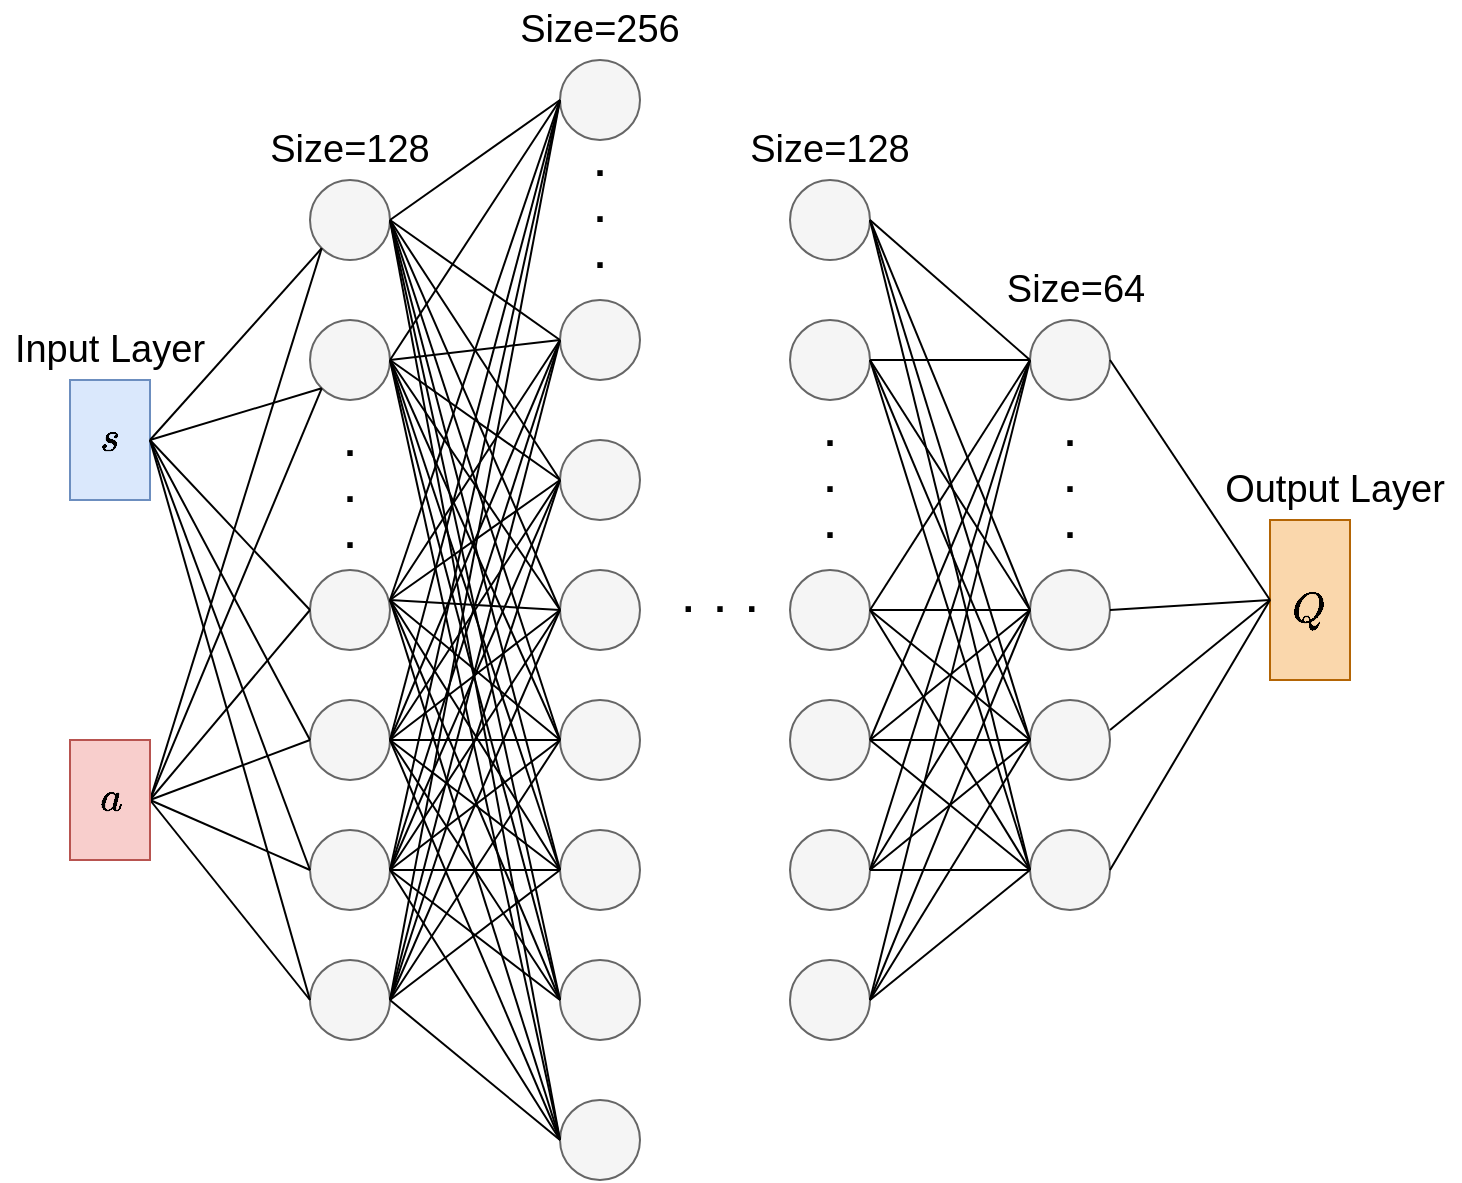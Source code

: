 <mxfile version="17.4.3" type="github">
  <diagram id="6qGb-m4VOtxLupn2UpQv" name="Page-1">
    <mxGraphModel dx="1422" dy="1941" grid="1" gridSize="10" guides="1" tooltips="1" connect="1" arrows="1" fold="1" page="1" pageScale="1" pageWidth="827" pageHeight="1169" math="1" shadow="0">
      <root>
        <mxCell id="0" />
        <mxCell id="1" parent="0" />
        <mxCell id="VIPwS41OTMi2czmI6bJl-1" value="" style="rounded=0;whiteSpace=wrap;html=1;fillColor=#dae8fc;strokeColor=#6c8ebf;" parent="1" vertex="1">
          <mxGeometry x="160" y="170" width="40" height="60" as="geometry" />
        </mxCell>
        <mxCell id="VIPwS41OTMi2czmI6bJl-4" value="&lt;b&gt;&lt;font style=&quot;font-size: 18px&quot;&gt;$$s$$&lt;/font&gt;&lt;/b&gt;" style="text;html=1;strokeColor=none;fillColor=none;align=center;verticalAlign=middle;whiteSpace=wrap;rounded=0;" parent="1" vertex="1">
          <mxGeometry x="162.5" y="187.5" width="35" height="25" as="geometry" />
        </mxCell>
        <mxCell id="VIPwS41OTMi2czmI6bJl-7" value="" style="ellipse;whiteSpace=wrap;html=1;aspect=fixed;fontSize=18;fillColor=#f5f5f5;fontColor=#333333;strokeColor=#666666;" parent="1" vertex="1">
          <mxGeometry x="280" y="460" width="40" height="40" as="geometry" />
        </mxCell>
        <mxCell id="VIPwS41OTMi2czmI6bJl-8" value="" style="ellipse;whiteSpace=wrap;html=1;aspect=fixed;fontSize=18;fillColor=#f5f5f5;fontColor=#333333;strokeColor=#666666;" parent="1" vertex="1">
          <mxGeometry x="280" y="265" width="40" height="40" as="geometry" />
        </mxCell>
        <mxCell id="VIPwS41OTMi2czmI6bJl-9" value="" style="ellipse;whiteSpace=wrap;html=1;aspect=fixed;fontSize=18;fillColor=#f5f5f5;fontColor=#333333;strokeColor=#666666;" parent="1" vertex="1">
          <mxGeometry x="280" y="140" width="40" height="40" as="geometry" />
        </mxCell>
        <mxCell id="VIPwS41OTMi2czmI6bJl-10" value="" style="ellipse;whiteSpace=wrap;html=1;aspect=fixed;fontSize=18;fillColor=#f5f5f5;fontColor=#333333;strokeColor=#666666;" parent="1" vertex="1">
          <mxGeometry x="280" y="330" width="40" height="40" as="geometry" />
        </mxCell>
        <mxCell id="VIPwS41OTMi2czmI6bJl-11" value="" style="ellipse;whiteSpace=wrap;html=1;aspect=fixed;fontSize=18;fillColor=#f5f5f5;fontColor=#333333;strokeColor=#666666;" parent="1" vertex="1">
          <mxGeometry x="280" y="395" width="40" height="40" as="geometry" />
        </mxCell>
        <mxCell id="VIPwS41OTMi2czmI6bJl-12" value="&lt;div&gt;&lt;b&gt;.&lt;/b&gt;&lt;/div&gt;&lt;div&gt;&lt;b&gt;.&lt;/b&gt;&lt;/div&gt;&lt;div&gt;&lt;b&gt;.&lt;br&gt;&lt;/b&gt;&lt;/div&gt;" style="text;html=1;strokeColor=none;fillColor=none;align=center;verticalAlign=middle;whiteSpace=wrap;rounded=0;fontSize=19;" parent="1" vertex="1">
          <mxGeometry x="395" y="70" width="60" height="30" as="geometry" />
        </mxCell>
        <mxCell id="VIPwS41OTMi2czmI6bJl-13" value="" style="ellipse;whiteSpace=wrap;html=1;aspect=fixed;fontSize=18;fillColor=#f5f5f5;fontColor=#333333;strokeColor=#666666;" parent="1" vertex="1">
          <mxGeometry x="280" y="70" width="40" height="40" as="geometry" />
        </mxCell>
        <mxCell id="VIPwS41OTMi2czmI6bJl-14" value="" style="endArrow=none;html=1;rounded=0;fontSize=19;entryX=0;entryY=1;entryDx=0;entryDy=0;" parent="1" target="VIPwS41OTMi2czmI6bJl-13" edge="1">
          <mxGeometry width="50" height="50" relative="1" as="geometry">
            <mxPoint x="200" y="200" as="sourcePoint" />
            <mxPoint x="250" y="150" as="targetPoint" />
          </mxGeometry>
        </mxCell>
        <mxCell id="VIPwS41OTMi2czmI6bJl-15" value="" style="endArrow=none;html=1;rounded=0;fontSize=19;entryX=0;entryY=1;entryDx=0;entryDy=0;" parent="1" target="VIPwS41OTMi2czmI6bJl-9" edge="1">
          <mxGeometry width="50" height="50" relative="1" as="geometry">
            <mxPoint x="200" y="200" as="sourcePoint" />
            <mxPoint x="250" y="150" as="targetPoint" />
          </mxGeometry>
        </mxCell>
        <mxCell id="VIPwS41OTMi2czmI6bJl-16" value="" style="endArrow=none;html=1;rounded=0;fontSize=19;entryX=0;entryY=0.5;entryDx=0;entryDy=0;" parent="1" target="VIPwS41OTMi2czmI6bJl-8" edge="1">
          <mxGeometry width="50" height="50" relative="1" as="geometry">
            <mxPoint x="200" y="200" as="sourcePoint" />
            <mxPoint x="250" y="150" as="targetPoint" />
          </mxGeometry>
        </mxCell>
        <mxCell id="VIPwS41OTMi2czmI6bJl-17" value="" style="endArrow=none;html=1;rounded=0;fontSize=19;entryX=0;entryY=0.5;entryDx=0;entryDy=0;" parent="1" target="VIPwS41OTMi2czmI6bJl-10" edge="1">
          <mxGeometry width="50" height="50" relative="1" as="geometry">
            <mxPoint x="200" y="200" as="sourcePoint" />
            <mxPoint x="250" y="150" as="targetPoint" />
          </mxGeometry>
        </mxCell>
        <mxCell id="VIPwS41OTMi2czmI6bJl-18" value="" style="endArrow=none;html=1;rounded=0;fontSize=19;entryX=0;entryY=0.5;entryDx=0;entryDy=0;" parent="1" target="VIPwS41OTMi2czmI6bJl-11" edge="1">
          <mxGeometry width="50" height="50" relative="1" as="geometry">
            <mxPoint x="200" y="200" as="sourcePoint" />
            <mxPoint x="250" y="150" as="targetPoint" />
          </mxGeometry>
        </mxCell>
        <mxCell id="VIPwS41OTMi2czmI6bJl-19" value="" style="endArrow=none;html=1;rounded=0;fontSize=19;entryX=0;entryY=0.5;entryDx=0;entryDy=0;" parent="1" target="VIPwS41OTMi2czmI6bJl-7" edge="1">
          <mxGeometry width="50" height="50" relative="1" as="geometry">
            <mxPoint x="200" y="200" as="sourcePoint" />
            <mxPoint x="250" y="150" as="targetPoint" />
          </mxGeometry>
        </mxCell>
        <mxCell id="VIPwS41OTMi2czmI6bJl-26" value="" style="endArrow=none;html=1;rounded=0;fontSize=19;entryX=0;entryY=1;entryDx=0;entryDy=0;" parent="1" target="VIPwS41OTMi2czmI6bJl-13" edge="1">
          <mxGeometry width="50" height="50" relative="1" as="geometry">
            <mxPoint x="200" y="380" as="sourcePoint" />
            <mxPoint x="250" y="330" as="targetPoint" />
          </mxGeometry>
        </mxCell>
        <mxCell id="VIPwS41OTMi2czmI6bJl-27" value="" style="endArrow=none;html=1;rounded=0;fontSize=19;entryX=0;entryY=1;entryDx=0;entryDy=0;" parent="1" target="VIPwS41OTMi2czmI6bJl-9" edge="1">
          <mxGeometry width="50" height="50" relative="1" as="geometry">
            <mxPoint x="200" y="380" as="sourcePoint" />
            <mxPoint x="250" y="330" as="targetPoint" />
          </mxGeometry>
        </mxCell>
        <mxCell id="VIPwS41OTMi2czmI6bJl-28" value="" style="endArrow=none;html=1;rounded=0;fontSize=19;entryX=0;entryY=0.5;entryDx=0;entryDy=0;" parent="1" target="VIPwS41OTMi2czmI6bJl-8" edge="1">
          <mxGeometry width="50" height="50" relative="1" as="geometry">
            <mxPoint x="200" y="380" as="sourcePoint" />
            <mxPoint x="250" y="330" as="targetPoint" />
          </mxGeometry>
        </mxCell>
        <mxCell id="VIPwS41OTMi2czmI6bJl-29" value="" style="endArrow=none;html=1;rounded=0;fontSize=19;entryX=0;entryY=0.5;entryDx=0;entryDy=0;" parent="1" target="VIPwS41OTMi2czmI6bJl-10" edge="1">
          <mxGeometry width="50" height="50" relative="1" as="geometry">
            <mxPoint x="200" y="380" as="sourcePoint" />
            <mxPoint x="250" y="330" as="targetPoint" />
          </mxGeometry>
        </mxCell>
        <mxCell id="VIPwS41OTMi2czmI6bJl-30" value="" style="endArrow=none;html=1;rounded=0;fontSize=19;entryX=0;entryY=0.5;entryDx=0;entryDy=0;" parent="1" target="VIPwS41OTMi2czmI6bJl-11" edge="1">
          <mxGeometry width="50" height="50" relative="1" as="geometry">
            <mxPoint x="200" y="380" as="sourcePoint" />
            <mxPoint x="240" y="410" as="targetPoint" />
          </mxGeometry>
        </mxCell>
        <mxCell id="VIPwS41OTMi2czmI6bJl-31" value="" style="endArrow=none;html=1;rounded=0;fontSize=19;entryX=0;entryY=0.5;entryDx=0;entryDy=0;" parent="1" target="VIPwS41OTMi2czmI6bJl-7" edge="1">
          <mxGeometry width="50" height="50" relative="1" as="geometry">
            <mxPoint x="200" y="380" as="sourcePoint" />
            <mxPoint x="240" y="480" as="targetPoint" />
          </mxGeometry>
        </mxCell>
        <mxCell id="VIPwS41OTMi2czmI6bJl-32" value="Input Layer" style="text;html=1;strokeColor=none;fillColor=none;align=center;verticalAlign=middle;whiteSpace=wrap;rounded=0;fontSize=19;" parent="1" vertex="1">
          <mxGeometry x="125" y="140" width="110" height="30" as="geometry" />
        </mxCell>
        <mxCell id="VIPwS41OTMi2czmI6bJl-33" value="" style="ellipse;whiteSpace=wrap;html=1;aspect=fixed;fontSize=18;fillColor=#f5f5f5;fontColor=#333333;strokeColor=#666666;" parent="1" vertex="1">
          <mxGeometry x="405" y="10" width="40" height="40" as="geometry" />
        </mxCell>
        <mxCell id="VIPwS41OTMi2czmI6bJl-34" value="" style="ellipse;whiteSpace=wrap;html=1;aspect=fixed;fontSize=18;fillColor=#f5f5f5;fontColor=#333333;strokeColor=#666666;" parent="1" vertex="1">
          <mxGeometry x="405" y="130" width="40" height="40" as="geometry" />
        </mxCell>
        <mxCell id="VIPwS41OTMi2czmI6bJl-35" value="" style="ellipse;whiteSpace=wrap;html=1;aspect=fixed;fontSize=18;fillColor=#f5f5f5;fontColor=#333333;strokeColor=#666666;" parent="1" vertex="1">
          <mxGeometry x="405" y="265" width="40" height="40" as="geometry" />
        </mxCell>
        <mxCell id="VIPwS41OTMi2czmI6bJl-36" value="Size=128" style="text;html=1;strokeColor=none;fillColor=none;align=center;verticalAlign=middle;whiteSpace=wrap;rounded=0;fontSize=19;" parent="1" vertex="1">
          <mxGeometry x="245" y="40" width="110" height="30" as="geometry" />
        </mxCell>
        <mxCell id="VIPwS41OTMi2czmI6bJl-37" value="Size=256" style="text;html=1;strokeColor=none;fillColor=none;align=center;verticalAlign=middle;whiteSpace=wrap;rounded=0;fontSize=19;" parent="1" vertex="1">
          <mxGeometry x="370" y="-20" width="110" height="30" as="geometry" />
        </mxCell>
        <mxCell id="VIPwS41OTMi2czmI6bJl-38" value="&lt;div&gt;&lt;b&gt;.&lt;/b&gt;&lt;/div&gt;&lt;div&gt;&lt;b&gt;.&lt;/b&gt;&lt;/div&gt;&lt;div&gt;&lt;b&gt;.&lt;br&gt;&lt;/b&gt;&lt;/div&gt;" style="text;html=1;strokeColor=none;fillColor=none;align=center;verticalAlign=middle;whiteSpace=wrap;rounded=0;fontSize=19;" parent="1" vertex="1">
          <mxGeometry x="270" y="210" width="60" height="30" as="geometry" />
        </mxCell>
        <mxCell id="VIPwS41OTMi2czmI6bJl-39" value="" style="ellipse;whiteSpace=wrap;html=1;aspect=fixed;fontSize=18;fillColor=#f5f5f5;fontColor=#333333;strokeColor=#666666;" parent="1" vertex="1">
          <mxGeometry x="405" y="330" width="40" height="40" as="geometry" />
        </mxCell>
        <mxCell id="VIPwS41OTMi2czmI6bJl-40" value="" style="ellipse;whiteSpace=wrap;html=1;aspect=fixed;fontSize=18;fillColor=#f5f5f5;fontColor=#333333;strokeColor=#666666;" parent="1" vertex="1">
          <mxGeometry x="405" y="395" width="40" height="40" as="geometry" />
        </mxCell>
        <mxCell id="VIPwS41OTMi2czmI6bJl-41" value="" style="ellipse;whiteSpace=wrap;html=1;aspect=fixed;fontSize=18;fillColor=#f5f5f5;fontColor=#333333;strokeColor=#666666;" parent="1" vertex="1">
          <mxGeometry x="405" y="460" width="40" height="40" as="geometry" />
        </mxCell>
        <mxCell id="VIPwS41OTMi2czmI6bJl-42" value="" style="ellipse;whiteSpace=wrap;html=1;aspect=fixed;fontSize=18;fillColor=#f5f5f5;fontColor=#333333;strokeColor=#666666;" parent="1" vertex="1">
          <mxGeometry x="405" y="530" width="40" height="40" as="geometry" />
        </mxCell>
        <mxCell id="VIPwS41OTMi2czmI6bJl-43" value="" style="ellipse;whiteSpace=wrap;html=1;aspect=fixed;fontSize=18;fillColor=#f5f5f5;fontColor=#333333;strokeColor=#666666;" parent="1" vertex="1">
          <mxGeometry x="405" y="200" width="40" height="40" as="geometry" />
        </mxCell>
        <mxCell id="VIPwS41OTMi2czmI6bJl-44" value="" style="endArrow=none;html=1;rounded=0;fontSize=19;entryX=0;entryY=0.5;entryDx=0;entryDy=0;" parent="1" target="VIPwS41OTMi2czmI6bJl-33" edge="1">
          <mxGeometry width="50" height="50" relative="1" as="geometry">
            <mxPoint x="320" y="90" as="sourcePoint" />
            <mxPoint x="380" y="20" as="targetPoint" />
            <Array as="points" />
          </mxGeometry>
        </mxCell>
        <mxCell id="VIPwS41OTMi2czmI6bJl-45" value="" style="endArrow=none;html=1;rounded=0;fontSize=19;entryX=0;entryY=0.5;entryDx=0;entryDy=0;" parent="1" target="VIPwS41OTMi2czmI6bJl-34" edge="1">
          <mxGeometry width="50" height="50" relative="1" as="geometry">
            <mxPoint x="320" y="90" as="sourcePoint" />
            <mxPoint x="370" y="40" as="targetPoint" />
          </mxGeometry>
        </mxCell>
        <mxCell id="VIPwS41OTMi2czmI6bJl-46" value="" style="endArrow=none;html=1;rounded=0;fontSize=19;entryX=0;entryY=0.5;entryDx=0;entryDy=0;" parent="1" target="VIPwS41OTMi2czmI6bJl-43" edge="1">
          <mxGeometry width="50" height="50" relative="1" as="geometry">
            <mxPoint x="320" y="90" as="sourcePoint" />
            <mxPoint x="370" y="40" as="targetPoint" />
          </mxGeometry>
        </mxCell>
        <mxCell id="VIPwS41OTMi2czmI6bJl-47" value="" style="endArrow=none;html=1;rounded=0;fontSize=19;entryX=0;entryY=0.5;entryDx=0;entryDy=0;" parent="1" target="VIPwS41OTMi2czmI6bJl-35" edge="1">
          <mxGeometry width="50" height="50" relative="1" as="geometry">
            <mxPoint x="320" y="90" as="sourcePoint" />
            <mxPoint x="370" y="40" as="targetPoint" />
          </mxGeometry>
        </mxCell>
        <mxCell id="VIPwS41OTMi2czmI6bJl-48" value="" style="endArrow=none;html=1;rounded=0;fontSize=19;entryX=0;entryY=0.5;entryDx=0;entryDy=0;" parent="1" target="VIPwS41OTMi2czmI6bJl-39" edge="1">
          <mxGeometry width="50" height="50" relative="1" as="geometry">
            <mxPoint x="320" y="90" as="sourcePoint" />
            <mxPoint x="370" y="40" as="targetPoint" />
          </mxGeometry>
        </mxCell>
        <mxCell id="VIPwS41OTMi2czmI6bJl-49" value="" style="endArrow=none;html=1;rounded=0;fontSize=19;entryX=0;entryY=0.5;entryDx=0;entryDy=0;" parent="1" target="VIPwS41OTMi2czmI6bJl-40" edge="1">
          <mxGeometry width="50" height="50" relative="1" as="geometry">
            <mxPoint x="320" y="90" as="sourcePoint" />
            <mxPoint x="370" y="40" as="targetPoint" />
          </mxGeometry>
        </mxCell>
        <mxCell id="VIPwS41OTMi2czmI6bJl-50" value="" style="endArrow=none;html=1;rounded=0;fontSize=19;entryX=0;entryY=0.5;entryDx=0;entryDy=0;" parent="1" target="VIPwS41OTMi2czmI6bJl-41" edge="1">
          <mxGeometry width="50" height="50" relative="1" as="geometry">
            <mxPoint x="320" y="90" as="sourcePoint" />
            <mxPoint x="370" y="40" as="targetPoint" />
          </mxGeometry>
        </mxCell>
        <mxCell id="VIPwS41OTMi2czmI6bJl-51" value="" style="endArrow=none;html=1;rounded=0;fontSize=19;entryX=0;entryY=0.5;entryDx=0;entryDy=0;" parent="1" target="VIPwS41OTMi2czmI6bJl-42" edge="1">
          <mxGeometry width="50" height="50" relative="1" as="geometry">
            <mxPoint x="320" y="90" as="sourcePoint" />
            <mxPoint x="370" y="40" as="targetPoint" />
          </mxGeometry>
        </mxCell>
        <mxCell id="VIPwS41OTMi2czmI6bJl-52" value="" style="endArrow=none;html=1;rounded=0;fontSize=19;entryX=0;entryY=0.5;entryDx=0;entryDy=0;" parent="1" target="VIPwS41OTMi2czmI6bJl-33" edge="1">
          <mxGeometry width="50" height="50" relative="1" as="geometry">
            <mxPoint x="320" y="160" as="sourcePoint" />
            <mxPoint x="370" y="110" as="targetPoint" />
          </mxGeometry>
        </mxCell>
        <mxCell id="VIPwS41OTMi2czmI6bJl-53" value="" style="endArrow=none;html=1;rounded=0;fontSize=19;entryX=0;entryY=0.5;entryDx=0;entryDy=0;" parent="1" target="VIPwS41OTMi2czmI6bJl-34" edge="1">
          <mxGeometry width="50" height="50" relative="1" as="geometry">
            <mxPoint x="320" y="160" as="sourcePoint" />
            <mxPoint x="370" y="110" as="targetPoint" />
          </mxGeometry>
        </mxCell>
        <mxCell id="VIPwS41OTMi2czmI6bJl-54" value="" style="endArrow=none;html=1;rounded=0;fontSize=19;entryX=0;entryY=0.5;entryDx=0;entryDy=0;" parent="1" target="VIPwS41OTMi2czmI6bJl-43" edge="1">
          <mxGeometry width="50" height="50" relative="1" as="geometry">
            <mxPoint x="320" y="160" as="sourcePoint" />
            <mxPoint x="380" y="220" as="targetPoint" />
          </mxGeometry>
        </mxCell>
        <mxCell id="VIPwS41OTMi2czmI6bJl-55" value="" style="endArrow=none;html=1;rounded=0;fontSize=19;entryX=0;entryY=0.5;entryDx=0;entryDy=0;" parent="1" target="VIPwS41OTMi2czmI6bJl-35" edge="1">
          <mxGeometry width="50" height="50" relative="1" as="geometry">
            <mxPoint x="320" y="160" as="sourcePoint" />
            <mxPoint x="370" y="110" as="targetPoint" />
          </mxGeometry>
        </mxCell>
        <mxCell id="VIPwS41OTMi2czmI6bJl-56" value="" style="endArrow=none;html=1;rounded=0;fontSize=19;entryX=0;entryY=0.5;entryDx=0;entryDy=0;" parent="1" target="VIPwS41OTMi2czmI6bJl-39" edge="1">
          <mxGeometry width="50" height="50" relative="1" as="geometry">
            <mxPoint x="320" y="160" as="sourcePoint" />
            <mxPoint x="370" y="110" as="targetPoint" />
          </mxGeometry>
        </mxCell>
        <mxCell id="VIPwS41OTMi2czmI6bJl-57" value="" style="endArrow=none;html=1;rounded=0;fontSize=19;entryX=0;entryY=0.5;entryDx=0;entryDy=0;" parent="1" target="VIPwS41OTMi2czmI6bJl-40" edge="1">
          <mxGeometry width="50" height="50" relative="1" as="geometry">
            <mxPoint x="320" y="160" as="sourcePoint" />
            <mxPoint x="370" y="110" as="targetPoint" />
          </mxGeometry>
        </mxCell>
        <mxCell id="VIPwS41OTMi2czmI6bJl-58" value="" style="endArrow=none;html=1;rounded=0;fontSize=19;entryX=0;entryY=0.5;entryDx=0;entryDy=0;" parent="1" target="VIPwS41OTMi2czmI6bJl-41" edge="1">
          <mxGeometry width="50" height="50" relative="1" as="geometry">
            <mxPoint x="320" y="160" as="sourcePoint" />
            <mxPoint x="370" y="110" as="targetPoint" />
          </mxGeometry>
        </mxCell>
        <mxCell id="VIPwS41OTMi2czmI6bJl-59" value="" style="endArrow=none;html=1;rounded=0;fontSize=19;entryX=0;entryY=0.5;entryDx=0;entryDy=0;" parent="1" target="VIPwS41OTMi2czmI6bJl-42" edge="1">
          <mxGeometry width="50" height="50" relative="1" as="geometry">
            <mxPoint x="320" y="160" as="sourcePoint" />
            <mxPoint x="370" y="110" as="targetPoint" />
          </mxGeometry>
        </mxCell>
        <mxCell id="VIPwS41OTMi2czmI6bJl-60" value="" style="endArrow=none;html=1;rounded=0;fontSize=19;entryX=0;entryY=0.5;entryDx=0;entryDy=0;" parent="1" target="VIPwS41OTMi2czmI6bJl-33" edge="1">
          <mxGeometry width="50" height="50" relative="1" as="geometry">
            <mxPoint x="320" y="280" as="sourcePoint" />
            <mxPoint x="370" y="230" as="targetPoint" />
          </mxGeometry>
        </mxCell>
        <mxCell id="VIPwS41OTMi2czmI6bJl-61" value="" style="endArrow=none;html=1;rounded=0;fontSize=19;entryX=0;entryY=0.5;entryDx=0;entryDy=0;" parent="1" target="VIPwS41OTMi2czmI6bJl-34" edge="1">
          <mxGeometry width="50" height="50" relative="1" as="geometry">
            <mxPoint x="320" y="280" as="sourcePoint" />
            <mxPoint x="380" y="150" as="targetPoint" />
          </mxGeometry>
        </mxCell>
        <mxCell id="VIPwS41OTMi2czmI6bJl-62" value="" style="endArrow=none;html=1;rounded=0;fontSize=19;entryX=0;entryY=0.5;entryDx=0;entryDy=0;" parent="1" target="VIPwS41OTMi2czmI6bJl-43" edge="1">
          <mxGeometry width="50" height="50" relative="1" as="geometry">
            <mxPoint x="320" y="280" as="sourcePoint" />
            <mxPoint x="370" y="230" as="targetPoint" />
          </mxGeometry>
        </mxCell>
        <mxCell id="VIPwS41OTMi2czmI6bJl-63" value="" style="endArrow=none;html=1;rounded=0;fontSize=19;entryX=0;entryY=0.5;entryDx=0;entryDy=0;" parent="1" target="VIPwS41OTMi2czmI6bJl-35" edge="1">
          <mxGeometry width="50" height="50" relative="1" as="geometry">
            <mxPoint x="320" y="280" as="sourcePoint" />
            <mxPoint x="370" y="230" as="targetPoint" />
          </mxGeometry>
        </mxCell>
        <mxCell id="VIPwS41OTMi2czmI6bJl-64" value="" style="endArrow=none;html=1;rounded=0;fontSize=19;entryX=0;entryY=0.5;entryDx=0;entryDy=0;" parent="1" target="VIPwS41OTMi2czmI6bJl-39" edge="1">
          <mxGeometry width="50" height="50" relative="1" as="geometry">
            <mxPoint x="320" y="280" as="sourcePoint" />
            <mxPoint x="370" y="230" as="targetPoint" />
          </mxGeometry>
        </mxCell>
        <mxCell id="VIPwS41OTMi2czmI6bJl-65" value="" style="endArrow=none;html=1;rounded=0;fontSize=19;entryX=0;entryY=0.5;entryDx=0;entryDy=0;" parent="1" target="VIPwS41OTMi2czmI6bJl-42" edge="1">
          <mxGeometry width="50" height="50" relative="1" as="geometry">
            <mxPoint x="320" y="280" as="sourcePoint" />
            <mxPoint x="370" y="230" as="targetPoint" />
          </mxGeometry>
        </mxCell>
        <mxCell id="VIPwS41OTMi2czmI6bJl-66" value="" style="endArrow=none;html=1;rounded=0;fontSize=19;entryX=0;entryY=0.5;entryDx=0;entryDy=0;" parent="1" target="VIPwS41OTMi2czmI6bJl-33" edge="1">
          <mxGeometry width="50" height="50" relative="1" as="geometry">
            <mxPoint x="320" y="350" as="sourcePoint" />
            <mxPoint x="370" y="300" as="targetPoint" />
          </mxGeometry>
        </mxCell>
        <mxCell id="VIPwS41OTMi2czmI6bJl-67" value="" style="endArrow=none;html=1;rounded=0;fontSize=19;entryX=0;entryY=0.5;entryDx=0;entryDy=0;" parent="1" target="VIPwS41OTMi2czmI6bJl-34" edge="1">
          <mxGeometry width="50" height="50" relative="1" as="geometry">
            <mxPoint x="320" y="350" as="sourcePoint" />
            <mxPoint x="370" y="300" as="targetPoint" />
          </mxGeometry>
        </mxCell>
        <mxCell id="VIPwS41OTMi2czmI6bJl-68" value="" style="endArrow=none;html=1;rounded=0;fontSize=19;entryX=0;entryY=0.5;entryDx=0;entryDy=0;" parent="1" target="VIPwS41OTMi2czmI6bJl-43" edge="1">
          <mxGeometry width="50" height="50" relative="1" as="geometry">
            <mxPoint x="320" y="350" as="sourcePoint" />
            <mxPoint x="370" y="300" as="targetPoint" />
          </mxGeometry>
        </mxCell>
        <mxCell id="VIPwS41OTMi2czmI6bJl-69" value="" style="endArrow=none;html=1;rounded=0;fontSize=19;entryX=0;entryY=0.5;entryDx=0;entryDy=0;" parent="1" target="VIPwS41OTMi2czmI6bJl-35" edge="1">
          <mxGeometry width="50" height="50" relative="1" as="geometry">
            <mxPoint x="320" y="350" as="sourcePoint" />
            <mxPoint x="370" y="300" as="targetPoint" />
          </mxGeometry>
        </mxCell>
        <mxCell id="VIPwS41OTMi2czmI6bJl-70" value="" style="endArrow=none;html=1;rounded=0;fontSize=19;entryX=0;entryY=0.5;entryDx=0;entryDy=0;" parent="1" target="VIPwS41OTMi2czmI6bJl-39" edge="1">
          <mxGeometry width="50" height="50" relative="1" as="geometry">
            <mxPoint x="320" y="350" as="sourcePoint" />
            <mxPoint x="380" y="350" as="targetPoint" />
          </mxGeometry>
        </mxCell>
        <mxCell id="VIPwS41OTMi2czmI6bJl-71" value="" style="endArrow=none;html=1;rounded=0;fontSize=19;entryX=0;entryY=0.5;entryDx=0;entryDy=0;" parent="1" target="VIPwS41OTMi2czmI6bJl-40" edge="1">
          <mxGeometry width="50" height="50" relative="1" as="geometry">
            <mxPoint x="320" y="350" as="sourcePoint" />
            <mxPoint x="370" y="300" as="targetPoint" />
          </mxGeometry>
        </mxCell>
        <mxCell id="VIPwS41OTMi2czmI6bJl-72" value="" style="endArrow=none;html=1;rounded=0;fontSize=19;entryX=0;entryY=0.5;entryDx=0;entryDy=0;" parent="1" target="VIPwS41OTMi2czmI6bJl-41" edge="1">
          <mxGeometry width="50" height="50" relative="1" as="geometry">
            <mxPoint x="320" y="350" as="sourcePoint" />
            <mxPoint x="370" y="305" as="targetPoint" />
          </mxGeometry>
        </mxCell>
        <mxCell id="VIPwS41OTMi2czmI6bJl-73" value="" style="endArrow=none;html=1;rounded=0;fontSize=19;entryX=0;entryY=0.5;entryDx=0;entryDy=0;" parent="1" target="VIPwS41OTMi2czmI6bJl-42" edge="1">
          <mxGeometry width="50" height="50" relative="1" as="geometry">
            <mxPoint x="320" y="350" as="sourcePoint" />
            <mxPoint x="380" y="550" as="targetPoint" />
          </mxGeometry>
        </mxCell>
        <mxCell id="VIPwS41OTMi2czmI6bJl-74" value="" style="endArrow=none;html=1;rounded=0;fontSize=19;entryX=0;entryY=0.5;entryDx=0;entryDy=0;" parent="1" target="VIPwS41OTMi2czmI6bJl-40" edge="1">
          <mxGeometry width="50" height="50" relative="1" as="geometry">
            <mxPoint x="320" y="280" as="sourcePoint" />
            <mxPoint x="370" y="230" as="targetPoint" />
          </mxGeometry>
        </mxCell>
        <mxCell id="VIPwS41OTMi2czmI6bJl-75" value="" style="endArrow=none;html=1;rounded=0;fontSize=19;entryX=0;entryY=0.5;entryDx=0;entryDy=0;" parent="1" target="VIPwS41OTMi2czmI6bJl-41" edge="1">
          <mxGeometry width="50" height="50" relative="1" as="geometry">
            <mxPoint x="320" y="280" as="sourcePoint" />
            <mxPoint x="390" y="250" as="targetPoint" />
          </mxGeometry>
        </mxCell>
        <mxCell id="VIPwS41OTMi2czmI6bJl-76" value="" style="endArrow=none;html=1;rounded=0;fontSize=19;entryX=0;entryY=0.5;entryDx=0;entryDy=0;" parent="1" target="VIPwS41OTMi2czmI6bJl-33" edge="1">
          <mxGeometry width="50" height="50" relative="1" as="geometry">
            <mxPoint x="320" y="415" as="sourcePoint" />
            <mxPoint x="370" y="365" as="targetPoint" />
          </mxGeometry>
        </mxCell>
        <mxCell id="VIPwS41OTMi2czmI6bJl-77" value="" style="endArrow=none;html=1;rounded=0;fontSize=19;entryX=0;entryY=0.5;entryDx=0;entryDy=0;" parent="1" target="VIPwS41OTMi2czmI6bJl-34" edge="1">
          <mxGeometry width="50" height="50" relative="1" as="geometry">
            <mxPoint x="320" y="415" as="sourcePoint" />
            <mxPoint x="370" y="365" as="targetPoint" />
          </mxGeometry>
        </mxCell>
        <mxCell id="VIPwS41OTMi2czmI6bJl-78" value="" style="endArrow=none;html=1;rounded=0;fontSize=19;entryX=0;entryY=0.5;entryDx=0;entryDy=0;" parent="1" target="VIPwS41OTMi2czmI6bJl-43" edge="1">
          <mxGeometry width="50" height="50" relative="1" as="geometry">
            <mxPoint x="320" y="415" as="sourcePoint" />
            <mxPoint x="370" y="365" as="targetPoint" />
          </mxGeometry>
        </mxCell>
        <mxCell id="VIPwS41OTMi2czmI6bJl-79" value="" style="endArrow=none;html=1;rounded=0;fontSize=19;entryX=0;entryY=0.5;entryDx=0;entryDy=0;" parent="1" target="VIPwS41OTMi2czmI6bJl-35" edge="1">
          <mxGeometry width="50" height="50" relative="1" as="geometry">
            <mxPoint x="320" y="415" as="sourcePoint" />
            <mxPoint x="370" y="365" as="targetPoint" />
          </mxGeometry>
        </mxCell>
        <mxCell id="VIPwS41OTMi2czmI6bJl-80" value="" style="endArrow=none;html=1;rounded=0;fontSize=19;entryX=0;entryY=0.5;entryDx=0;entryDy=0;" parent="1" target="VIPwS41OTMi2czmI6bJl-39" edge="1">
          <mxGeometry width="50" height="50" relative="1" as="geometry">
            <mxPoint x="320" y="415" as="sourcePoint" />
            <mxPoint x="370" y="365" as="targetPoint" />
          </mxGeometry>
        </mxCell>
        <mxCell id="VIPwS41OTMi2czmI6bJl-81" value="" style="endArrow=none;html=1;rounded=0;fontSize=19;entryX=0;entryY=0.5;entryDx=0;entryDy=0;" parent="1" target="VIPwS41OTMi2czmI6bJl-40" edge="1">
          <mxGeometry width="50" height="50" relative="1" as="geometry">
            <mxPoint x="320" y="415" as="sourcePoint" />
            <mxPoint x="370" y="365" as="targetPoint" />
          </mxGeometry>
        </mxCell>
        <mxCell id="VIPwS41OTMi2czmI6bJl-82" value="" style="endArrow=none;html=1;rounded=0;fontSize=19;entryX=0;entryY=0.5;entryDx=0;entryDy=0;" parent="1" target="VIPwS41OTMi2czmI6bJl-41" edge="1">
          <mxGeometry width="50" height="50" relative="1" as="geometry">
            <mxPoint x="320" y="415" as="sourcePoint" />
            <mxPoint x="370" y="365" as="targetPoint" />
          </mxGeometry>
        </mxCell>
        <mxCell id="VIPwS41OTMi2czmI6bJl-83" value="" style="endArrow=none;html=1;rounded=0;fontSize=19;entryX=0;entryY=0.5;entryDx=0;entryDy=0;" parent="1" target="VIPwS41OTMi2czmI6bJl-42" edge="1">
          <mxGeometry width="50" height="50" relative="1" as="geometry">
            <mxPoint x="320" y="415" as="sourcePoint" />
            <mxPoint x="370" y="365" as="targetPoint" />
          </mxGeometry>
        </mxCell>
        <mxCell id="VIPwS41OTMi2czmI6bJl-84" value="" style="endArrow=none;html=1;rounded=0;fontSize=19;entryX=0;entryY=0.5;entryDx=0;entryDy=0;" parent="1" target="VIPwS41OTMi2czmI6bJl-33" edge="1">
          <mxGeometry width="50" height="50" relative="1" as="geometry">
            <mxPoint x="320" y="480" as="sourcePoint" />
            <mxPoint x="370" y="430" as="targetPoint" />
          </mxGeometry>
        </mxCell>
        <mxCell id="VIPwS41OTMi2czmI6bJl-85" value="" style="endArrow=none;html=1;rounded=0;fontSize=19;entryX=0;entryY=0.5;entryDx=0;entryDy=0;" parent="1" target="VIPwS41OTMi2czmI6bJl-34" edge="1">
          <mxGeometry width="50" height="50" relative="1" as="geometry">
            <mxPoint x="320" y="480" as="sourcePoint" />
            <mxPoint x="370" y="430" as="targetPoint" />
          </mxGeometry>
        </mxCell>
        <mxCell id="VIPwS41OTMi2czmI6bJl-86" value="" style="endArrow=none;html=1;rounded=0;fontSize=19;entryX=0;entryY=0.5;entryDx=0;entryDy=0;" parent="1" target="VIPwS41OTMi2czmI6bJl-43" edge="1">
          <mxGeometry width="50" height="50" relative="1" as="geometry">
            <mxPoint x="320" y="480" as="sourcePoint" />
            <mxPoint x="370" y="430" as="targetPoint" />
          </mxGeometry>
        </mxCell>
        <mxCell id="VIPwS41OTMi2czmI6bJl-87" value="" style="endArrow=none;html=1;rounded=0;fontSize=19;entryX=0;entryY=0.5;entryDx=0;entryDy=0;" parent="1" target="VIPwS41OTMi2czmI6bJl-35" edge="1">
          <mxGeometry width="50" height="50" relative="1" as="geometry">
            <mxPoint x="320" y="480" as="sourcePoint" />
            <mxPoint x="370" y="430" as="targetPoint" />
          </mxGeometry>
        </mxCell>
        <mxCell id="VIPwS41OTMi2czmI6bJl-88" value="" style="endArrow=none;html=1;rounded=0;fontSize=19;entryX=0;entryY=0.5;entryDx=0;entryDy=0;" parent="1" target="VIPwS41OTMi2czmI6bJl-39" edge="1">
          <mxGeometry width="50" height="50" relative="1" as="geometry">
            <mxPoint x="320" y="480" as="sourcePoint" />
            <mxPoint x="370" y="430" as="targetPoint" />
          </mxGeometry>
        </mxCell>
        <mxCell id="VIPwS41OTMi2czmI6bJl-89" value="" style="endArrow=none;html=1;rounded=0;fontSize=19;entryX=0;entryY=0.5;entryDx=0;entryDy=0;" parent="1" target="VIPwS41OTMi2czmI6bJl-40" edge="1">
          <mxGeometry width="50" height="50" relative="1" as="geometry">
            <mxPoint x="320" y="480" as="sourcePoint" />
            <mxPoint x="370" y="430" as="targetPoint" />
          </mxGeometry>
        </mxCell>
        <mxCell id="VIPwS41OTMi2czmI6bJl-90" value="" style="endArrow=none;html=1;rounded=0;fontSize=19;entryX=0;entryY=0.5;entryDx=0;entryDy=0;" parent="1" target="VIPwS41OTMi2czmI6bJl-42" edge="1">
          <mxGeometry width="50" height="50" relative="1" as="geometry">
            <mxPoint x="320" y="480" as="sourcePoint" />
            <mxPoint x="370" y="430" as="targetPoint" />
          </mxGeometry>
        </mxCell>
        <mxCell id="VIPwS41OTMi2czmI6bJl-91" value="" style="ellipse;whiteSpace=wrap;html=1;aspect=fixed;fontSize=18;fillColor=#f5f5f5;fontColor=#333333;strokeColor=#666666;" parent="1" vertex="1">
          <mxGeometry x="520" y="460" width="40" height="40" as="geometry" />
        </mxCell>
        <mxCell id="VIPwS41OTMi2czmI6bJl-92" value="" style="ellipse;whiteSpace=wrap;html=1;aspect=fixed;fontSize=18;fillColor=#f5f5f5;fontColor=#333333;strokeColor=#666666;" parent="1" vertex="1">
          <mxGeometry x="520" y="265" width="40" height="40" as="geometry" />
        </mxCell>
        <mxCell id="VIPwS41OTMi2czmI6bJl-93" value="" style="ellipse;whiteSpace=wrap;html=1;aspect=fixed;fontSize=18;fillColor=#f5f5f5;fontColor=#333333;strokeColor=#666666;" parent="1" vertex="1">
          <mxGeometry x="520" y="140" width="40" height="40" as="geometry" />
        </mxCell>
        <mxCell id="VIPwS41OTMi2czmI6bJl-94" value="" style="ellipse;whiteSpace=wrap;html=1;aspect=fixed;fontSize=18;fillColor=#f5f5f5;fontColor=#333333;strokeColor=#666666;" parent="1" vertex="1">
          <mxGeometry x="520" y="330" width="40" height="40" as="geometry" />
        </mxCell>
        <mxCell id="VIPwS41OTMi2czmI6bJl-95" value="" style="ellipse;whiteSpace=wrap;html=1;aspect=fixed;fontSize=18;fillColor=#f5f5f5;fontColor=#333333;strokeColor=#666666;" parent="1" vertex="1">
          <mxGeometry x="520" y="395" width="40" height="40" as="geometry" />
        </mxCell>
        <mxCell id="VIPwS41OTMi2czmI6bJl-96" value="" style="ellipse;whiteSpace=wrap;html=1;aspect=fixed;fontSize=18;fillColor=#f5f5f5;fontColor=#333333;strokeColor=#666666;" parent="1" vertex="1">
          <mxGeometry x="520" y="70" width="40" height="40" as="geometry" />
        </mxCell>
        <mxCell id="VIPwS41OTMi2czmI6bJl-97" value="&lt;div&gt;&lt;b&gt;.&lt;/b&gt;&lt;/div&gt;&lt;div&gt;&lt;b&gt;.&lt;/b&gt;&lt;/div&gt;&lt;div&gt;&lt;b&gt;.&lt;br&gt;&lt;/b&gt;&lt;/div&gt;" style="text;html=1;strokeColor=none;fillColor=none;align=center;verticalAlign=middle;whiteSpace=wrap;rounded=0;fontSize=19;" parent="1" vertex="1">
          <mxGeometry x="510" y="205" width="60" height="30" as="geometry" />
        </mxCell>
        <mxCell id="VIPwS41OTMi2czmI6bJl-98" value="Size=128" style="text;html=1;strokeColor=none;fillColor=none;align=center;verticalAlign=middle;whiteSpace=wrap;rounded=0;fontSize=19;" parent="1" vertex="1">
          <mxGeometry x="485" y="40" width="110" height="30" as="geometry" />
        </mxCell>
        <mxCell id="VIPwS41OTMi2czmI6bJl-99" style="edgeStyle=orthogonalEdgeStyle;rounded=0;orthogonalLoop=1;jettySize=auto;html=1;exitX=0.5;exitY=1;exitDx=0;exitDy=0;fontSize=19;" parent="1" source="VIPwS41OTMi2czmI6bJl-38" target="VIPwS41OTMi2czmI6bJl-38" edge="1">
          <mxGeometry relative="1" as="geometry" />
        </mxCell>
        <mxCell id="VIPwS41OTMi2czmI6bJl-100" value="&lt;b&gt;.&amp;nbsp; .&amp;nbsp; .&lt;/b&gt;" style="text;html=1;strokeColor=none;fillColor=none;align=center;verticalAlign=middle;whiteSpace=wrap;rounded=0;fontSize=19;" parent="1" vertex="1">
          <mxGeometry x="455" y="265" width="60" height="30" as="geometry" />
        </mxCell>
        <mxCell id="VIPwS41OTMi2czmI6bJl-101" value="" style="ellipse;whiteSpace=wrap;html=1;aspect=fixed;fontSize=18;fillColor=#f5f5f5;fontColor=#333333;strokeColor=#666666;" parent="1" vertex="1">
          <mxGeometry x="640" y="265" width="40" height="40" as="geometry" />
        </mxCell>
        <mxCell id="VIPwS41OTMi2czmI6bJl-102" value="" style="ellipse;whiteSpace=wrap;html=1;aspect=fixed;fontSize=18;fillColor=#f5f5f5;fontColor=#333333;strokeColor=#666666;" parent="1" vertex="1">
          <mxGeometry x="640" y="140" width="40" height="40" as="geometry" />
        </mxCell>
        <mxCell id="VIPwS41OTMi2czmI6bJl-103" value="" style="ellipse;whiteSpace=wrap;html=1;aspect=fixed;fontSize=18;fillColor=#f5f5f5;fontColor=#333333;strokeColor=#666666;" parent="1" vertex="1">
          <mxGeometry x="640" y="330" width="40" height="40" as="geometry" />
        </mxCell>
        <mxCell id="VIPwS41OTMi2czmI6bJl-104" value="" style="ellipse;whiteSpace=wrap;html=1;aspect=fixed;fontSize=18;fillColor=#f5f5f5;fontColor=#333333;strokeColor=#666666;" parent="1" vertex="1">
          <mxGeometry x="640" y="395" width="40" height="40" as="geometry" />
        </mxCell>
        <mxCell id="VIPwS41OTMi2czmI6bJl-105" value="&lt;div&gt;&lt;b&gt;.&lt;/b&gt;&lt;/div&gt;&lt;div&gt;&lt;b&gt;.&lt;/b&gt;&lt;/div&gt;&lt;div&gt;&lt;b&gt;.&lt;br&gt;&lt;/b&gt;&lt;/div&gt;" style="text;html=1;strokeColor=none;fillColor=none;align=center;verticalAlign=middle;whiteSpace=wrap;rounded=0;fontSize=19;" parent="1" vertex="1">
          <mxGeometry x="630" y="205" width="60" height="30" as="geometry" />
        </mxCell>
        <mxCell id="VIPwS41OTMi2czmI6bJl-106" value="Size=64" style="text;html=1;strokeColor=none;fillColor=none;align=center;verticalAlign=middle;whiteSpace=wrap;rounded=0;fontSize=19;" parent="1" vertex="1">
          <mxGeometry x="607.5" y="110" width="110" height="30" as="geometry" />
        </mxCell>
        <mxCell id="VIPwS41OTMi2czmI6bJl-107" value="" style="endArrow=none;html=1;rounded=0;fontSize=19;entryX=0;entryY=0.5;entryDx=0;entryDy=0;" parent="1" target="VIPwS41OTMi2czmI6bJl-102" edge="1">
          <mxGeometry width="50" height="50" relative="1" as="geometry">
            <mxPoint x="560" y="90" as="sourcePoint" />
            <mxPoint x="610" y="40" as="targetPoint" />
          </mxGeometry>
        </mxCell>
        <mxCell id="VIPwS41OTMi2czmI6bJl-108" value="" style="endArrow=none;html=1;rounded=0;fontSize=19;entryX=0;entryY=0.5;entryDx=0;entryDy=0;" parent="1" target="VIPwS41OTMi2czmI6bJl-101" edge="1">
          <mxGeometry width="50" height="50" relative="1" as="geometry">
            <mxPoint x="560" y="90" as="sourcePoint" />
            <mxPoint x="610" y="40" as="targetPoint" />
          </mxGeometry>
        </mxCell>
        <mxCell id="VIPwS41OTMi2czmI6bJl-109" value="" style="endArrow=none;html=1;rounded=0;fontSize=19;entryX=0;entryY=0.5;entryDx=0;entryDy=0;" parent="1" target="VIPwS41OTMi2czmI6bJl-103" edge="1">
          <mxGeometry width="50" height="50" relative="1" as="geometry">
            <mxPoint x="560" y="90" as="sourcePoint" />
            <mxPoint x="610" y="40" as="targetPoint" />
          </mxGeometry>
        </mxCell>
        <mxCell id="VIPwS41OTMi2czmI6bJl-110" value="" style="endArrow=none;html=1;rounded=0;fontSize=19;entryX=0;entryY=0.5;entryDx=0;entryDy=0;" parent="1" target="VIPwS41OTMi2czmI6bJl-104" edge="1">
          <mxGeometry width="50" height="50" relative="1" as="geometry">
            <mxPoint x="560" y="90" as="sourcePoint" />
            <mxPoint x="610" y="40" as="targetPoint" />
          </mxGeometry>
        </mxCell>
        <mxCell id="VIPwS41OTMi2czmI6bJl-111" value="" style="endArrow=none;html=1;rounded=0;fontSize=19;entryX=0;entryY=0.5;entryDx=0;entryDy=0;" parent="1" target="VIPwS41OTMi2czmI6bJl-102" edge="1">
          <mxGeometry width="50" height="50" relative="1" as="geometry">
            <mxPoint x="560" y="160" as="sourcePoint" />
            <mxPoint x="610" y="110" as="targetPoint" />
          </mxGeometry>
        </mxCell>
        <mxCell id="VIPwS41OTMi2czmI6bJl-112" value="" style="endArrow=none;html=1;rounded=0;fontSize=19;entryX=0;entryY=0.5;entryDx=0;entryDy=0;" parent="1" target="VIPwS41OTMi2czmI6bJl-101" edge="1">
          <mxGeometry width="50" height="50" relative="1" as="geometry">
            <mxPoint x="560" y="160" as="sourcePoint" />
            <mxPoint x="640" y="280" as="targetPoint" />
          </mxGeometry>
        </mxCell>
        <mxCell id="VIPwS41OTMi2czmI6bJl-113" value="" style="endArrow=none;html=1;rounded=0;fontSize=19;" parent="1" edge="1">
          <mxGeometry width="50" height="50" relative="1" as="geometry">
            <mxPoint x="560" y="160" as="sourcePoint" />
            <mxPoint x="640" y="350" as="targetPoint" />
          </mxGeometry>
        </mxCell>
        <mxCell id="VIPwS41OTMi2czmI6bJl-114" value="" style="endArrow=none;html=1;rounded=0;fontSize=19;entryX=0;entryY=0.5;entryDx=0;entryDy=0;" parent="1" target="VIPwS41OTMi2czmI6bJl-104" edge="1">
          <mxGeometry width="50" height="50" relative="1" as="geometry">
            <mxPoint x="560" y="160" as="sourcePoint" />
            <mxPoint x="640" y="410" as="targetPoint" />
          </mxGeometry>
        </mxCell>
        <mxCell id="VIPwS41OTMi2czmI6bJl-115" value="" style="endArrow=none;html=1;rounded=0;fontSize=19;" parent="1" edge="1">
          <mxGeometry width="50" height="50" relative="1" as="geometry">
            <mxPoint x="560" y="285" as="sourcePoint" />
            <mxPoint x="640" y="160" as="targetPoint" />
          </mxGeometry>
        </mxCell>
        <mxCell id="VIPwS41OTMi2czmI6bJl-117" value="" style="rounded=0;whiteSpace=wrap;html=1;fillColor=#fad7ac;strokeColor=#b46504;" parent="1" vertex="1">
          <mxGeometry x="760" y="240" width="40" height="80" as="geometry" />
        </mxCell>
        <mxCell id="VIPwS41OTMi2czmI6bJl-118" value="Output Layer" style="text;html=1;strokeColor=none;fillColor=none;align=center;verticalAlign=middle;whiteSpace=wrap;rounded=0;fontSize=19;" parent="1" vertex="1">
          <mxGeometry x="730" y="210" width="125" height="30" as="geometry" />
        </mxCell>
        <mxCell id="VIPwS41OTMi2czmI6bJl-120" value="" style="endArrow=none;html=1;rounded=0;fontSize=19;entryX=0;entryY=0.5;entryDx=0;entryDy=0;" parent="1" target="VIPwS41OTMi2czmI6bJl-117" edge="1">
          <mxGeometry width="50" height="50" relative="1" as="geometry">
            <mxPoint x="680" y="160" as="sourcePoint" />
            <mxPoint x="730" y="110" as="targetPoint" />
          </mxGeometry>
        </mxCell>
        <mxCell id="VIPwS41OTMi2czmI6bJl-122" value="" style="endArrow=none;html=1;rounded=0;fontSize=19;entryX=0;entryY=0.5;entryDx=0;entryDy=0;" parent="1" target="VIPwS41OTMi2czmI6bJl-117" edge="1">
          <mxGeometry width="50" height="50" relative="1" as="geometry">
            <mxPoint x="680" y="285" as="sourcePoint" />
            <mxPoint x="730" y="235" as="targetPoint" />
          </mxGeometry>
        </mxCell>
        <mxCell id="VIPwS41OTMi2czmI6bJl-124" value="" style="endArrow=none;html=1;rounded=0;fontSize=19;entryX=0;entryY=0.5;entryDx=0;entryDy=0;" parent="1" target="VIPwS41OTMi2czmI6bJl-117" edge="1">
          <mxGeometry width="50" height="50" relative="1" as="geometry">
            <mxPoint x="680" y="345" as="sourcePoint" />
            <mxPoint x="730" y="295" as="targetPoint" />
          </mxGeometry>
        </mxCell>
        <mxCell id="VIPwS41OTMi2czmI6bJl-126" value="" style="endArrow=none;html=1;rounded=0;fontSize=19;entryX=0;entryY=0.5;entryDx=0;entryDy=0;" parent="1" target="VIPwS41OTMi2czmI6bJl-117" edge="1">
          <mxGeometry width="50" height="50" relative="1" as="geometry">
            <mxPoint x="680" y="415" as="sourcePoint" />
            <mxPoint x="730" y="365" as="targetPoint" />
          </mxGeometry>
        </mxCell>
        <mxCell id="VIPwS41OTMi2czmI6bJl-128" value="&lt;font style=&quot;font-size: 18px&quot;&gt;$$ Q$$&lt;/font&gt;" style="text;html=1;strokeColor=none;fillColor=none;align=center;verticalAlign=middle;whiteSpace=wrap;rounded=0;" parent="1" vertex="1">
          <mxGeometry x="760" y="270" width="40" height="30" as="geometry" />
        </mxCell>
        <mxCell id="VIPwS41OTMi2czmI6bJl-129" value="" style="endArrow=none;html=1;rounded=0;fontSize=19;entryX=0;entryY=0.5;entryDx=0;entryDy=0;" parent="1" target="VIPwS41OTMi2czmI6bJl-101" edge="1">
          <mxGeometry width="50" height="50" relative="1" as="geometry">
            <mxPoint x="560" y="285" as="sourcePoint" />
            <mxPoint x="610" y="235" as="targetPoint" />
          </mxGeometry>
        </mxCell>
        <mxCell id="VIPwS41OTMi2czmI6bJl-130" value="" style="endArrow=none;html=1;rounded=0;fontSize=19;entryX=0;entryY=0.5;entryDx=0;entryDy=0;" parent="1" target="VIPwS41OTMi2czmI6bJl-103" edge="1">
          <mxGeometry width="50" height="50" relative="1" as="geometry">
            <mxPoint x="560" y="285" as="sourcePoint" />
            <mxPoint x="610" y="235" as="targetPoint" />
          </mxGeometry>
        </mxCell>
        <mxCell id="VIPwS41OTMi2czmI6bJl-131" value="" style="endArrow=none;html=1;rounded=0;fontSize=19;entryX=0;entryY=0.5;entryDx=0;entryDy=0;" parent="1" target="VIPwS41OTMi2czmI6bJl-104" edge="1">
          <mxGeometry width="50" height="50" relative="1" as="geometry">
            <mxPoint x="560" y="285" as="sourcePoint" />
            <mxPoint x="640" y="410" as="targetPoint" />
          </mxGeometry>
        </mxCell>
        <mxCell id="VIPwS41OTMi2czmI6bJl-132" value="" style="endArrow=none;html=1;rounded=0;fontSize=19;entryX=0;entryY=0.5;entryDx=0;entryDy=0;" parent="1" target="VIPwS41OTMi2czmI6bJl-102" edge="1">
          <mxGeometry width="50" height="50" relative="1" as="geometry">
            <mxPoint x="560" y="350" as="sourcePoint" />
            <mxPoint x="610" y="300" as="targetPoint" />
          </mxGeometry>
        </mxCell>
        <mxCell id="VIPwS41OTMi2czmI6bJl-133" value="" style="endArrow=none;html=1;rounded=0;fontSize=19;entryX=0;entryY=0.5;entryDx=0;entryDy=0;" parent="1" target="VIPwS41OTMi2czmI6bJl-101" edge="1">
          <mxGeometry width="50" height="50" relative="1" as="geometry">
            <mxPoint x="560" y="350" as="sourcePoint" />
            <mxPoint x="610" y="300" as="targetPoint" />
          </mxGeometry>
        </mxCell>
        <mxCell id="VIPwS41OTMi2czmI6bJl-134" value="" style="endArrow=none;html=1;rounded=0;fontSize=19;entryX=0;entryY=0.5;entryDx=0;entryDy=0;" parent="1" target="VIPwS41OTMi2czmI6bJl-103" edge="1">
          <mxGeometry width="50" height="50" relative="1" as="geometry">
            <mxPoint x="560" y="350" as="sourcePoint" />
            <mxPoint x="610" y="300" as="targetPoint" />
          </mxGeometry>
        </mxCell>
        <mxCell id="VIPwS41OTMi2czmI6bJl-135" value="" style="endArrow=none;html=1;rounded=0;fontSize=19;entryX=0;entryY=0.5;entryDx=0;entryDy=0;" parent="1" target="VIPwS41OTMi2czmI6bJl-104" edge="1">
          <mxGeometry width="50" height="50" relative="1" as="geometry">
            <mxPoint x="560" y="350" as="sourcePoint" />
            <mxPoint x="610" y="300" as="targetPoint" />
          </mxGeometry>
        </mxCell>
        <mxCell id="VIPwS41OTMi2czmI6bJl-136" value="" style="endArrow=none;html=1;rounded=0;fontSize=19;" parent="1" edge="1">
          <mxGeometry width="50" height="50" relative="1" as="geometry">
            <mxPoint x="560" y="415" as="sourcePoint" />
            <mxPoint x="640" y="160" as="targetPoint" />
          </mxGeometry>
        </mxCell>
        <mxCell id="VIPwS41OTMi2czmI6bJl-137" value="" style="endArrow=none;html=1;rounded=0;fontSize=19;entryX=0;entryY=0.5;entryDx=0;entryDy=0;" parent="1" target="VIPwS41OTMi2czmI6bJl-101" edge="1">
          <mxGeometry width="50" height="50" relative="1" as="geometry">
            <mxPoint x="560" y="415" as="sourcePoint" />
            <mxPoint x="610" y="365" as="targetPoint" />
          </mxGeometry>
        </mxCell>
        <mxCell id="VIPwS41OTMi2czmI6bJl-138" value="" style="endArrow=none;html=1;rounded=0;fontSize=19;entryX=0;entryY=0.5;entryDx=0;entryDy=0;" parent="1" target="VIPwS41OTMi2czmI6bJl-103" edge="1">
          <mxGeometry width="50" height="50" relative="1" as="geometry">
            <mxPoint x="560" y="415" as="sourcePoint" />
            <mxPoint x="610" y="365" as="targetPoint" />
          </mxGeometry>
        </mxCell>
        <mxCell id="VIPwS41OTMi2czmI6bJl-139" value="" style="endArrow=none;html=1;rounded=0;fontSize=19;entryX=0;entryY=0.5;entryDx=0;entryDy=0;" parent="1" target="VIPwS41OTMi2czmI6bJl-104" edge="1">
          <mxGeometry width="50" height="50" relative="1" as="geometry">
            <mxPoint x="560" y="415" as="sourcePoint" />
            <mxPoint x="610" y="365" as="targetPoint" />
          </mxGeometry>
        </mxCell>
        <mxCell id="VIPwS41OTMi2czmI6bJl-140" value="" style="endArrow=none;html=1;rounded=0;fontSize=19;entryX=0;entryY=0.5;entryDx=0;entryDy=0;" parent="1" target="VIPwS41OTMi2czmI6bJl-102" edge="1">
          <mxGeometry width="50" height="50" relative="1" as="geometry">
            <mxPoint x="560" y="480" as="sourcePoint" />
            <mxPoint x="610" y="430" as="targetPoint" />
          </mxGeometry>
        </mxCell>
        <mxCell id="VIPwS41OTMi2czmI6bJl-141" value="" style="endArrow=none;html=1;rounded=0;fontSize=19;entryX=0;entryY=0.5;entryDx=0;entryDy=0;" parent="1" target="VIPwS41OTMi2czmI6bJl-101" edge="1">
          <mxGeometry width="50" height="50" relative="1" as="geometry">
            <mxPoint x="560" y="480" as="sourcePoint" />
            <mxPoint x="610" y="430" as="targetPoint" />
          </mxGeometry>
        </mxCell>
        <mxCell id="VIPwS41OTMi2czmI6bJl-142" value="" style="endArrow=none;html=1;rounded=0;fontSize=19;entryX=0;entryY=0.5;entryDx=0;entryDy=0;" parent="1" target="VIPwS41OTMi2czmI6bJl-103" edge="1">
          <mxGeometry width="50" height="50" relative="1" as="geometry">
            <mxPoint x="560" y="480" as="sourcePoint" />
            <mxPoint x="610" y="430" as="targetPoint" />
          </mxGeometry>
        </mxCell>
        <mxCell id="VIPwS41OTMi2czmI6bJl-143" value="" style="endArrow=none;html=1;rounded=0;fontSize=19;entryX=0;entryY=0.5;entryDx=0;entryDy=0;" parent="1" target="VIPwS41OTMi2czmI6bJl-104" edge="1">
          <mxGeometry width="50" height="50" relative="1" as="geometry">
            <mxPoint x="560" y="480" as="sourcePoint" />
            <mxPoint x="610" y="430" as="targetPoint" />
          </mxGeometry>
        </mxCell>
        <mxCell id="VIPwS41OTMi2czmI6bJl-152" value="" style="rounded=0;whiteSpace=wrap;html=1;fillColor=#f8cecc;strokeColor=#b85450;" parent="1" vertex="1">
          <mxGeometry x="160" y="350" width="40" height="60" as="geometry" />
        </mxCell>
        <mxCell id="VIPwS41OTMi2czmI6bJl-153" value="&lt;b&gt;&lt;font style=&quot;font-size: 18px&quot;&gt;$$a$$&lt;/font&gt;&lt;/b&gt;" style="text;html=1;strokeColor=none;fillColor=none;align=center;verticalAlign=middle;whiteSpace=wrap;rounded=0;" parent="1" vertex="1">
          <mxGeometry x="162.5" y="367.5" width="35" height="25" as="geometry" />
        </mxCell>
      </root>
    </mxGraphModel>
  </diagram>
</mxfile>
